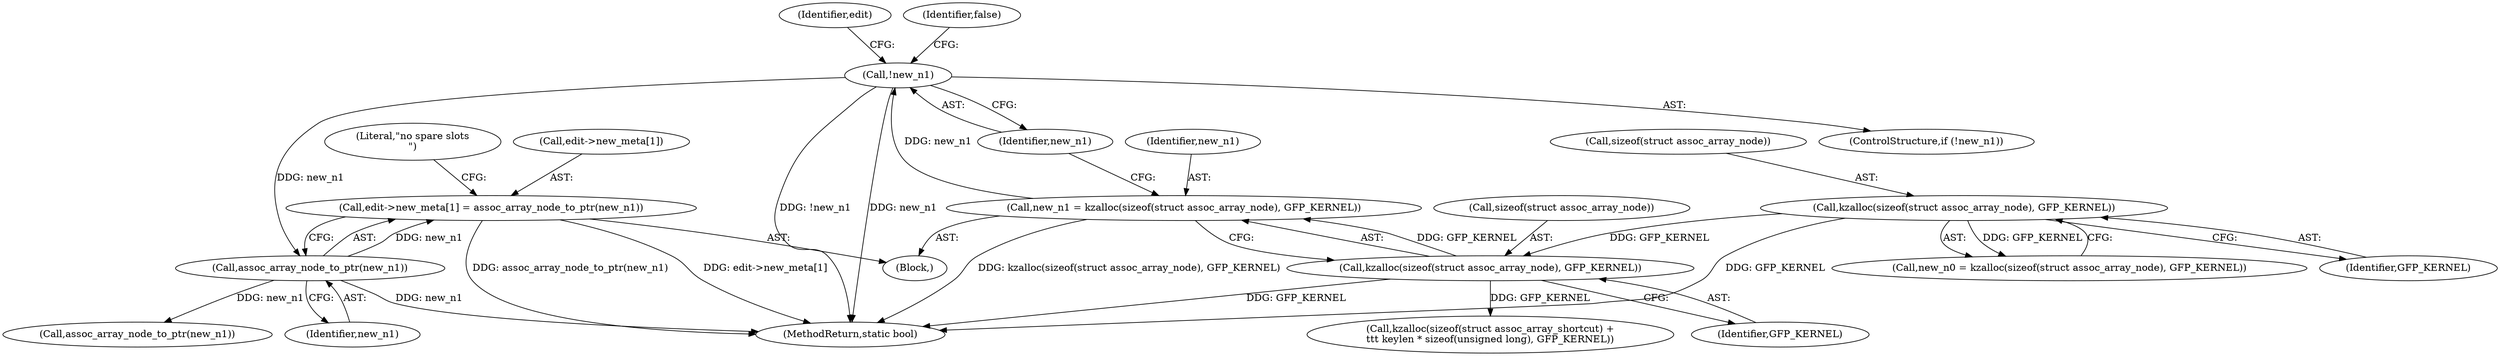 digraph "0_linux_8d4a2ec1e0b41b0cf9a0c5cd4511da7f8e4f3de2@array" {
"1000290" [label="(Call,edit->new_meta[1] = assoc_array_node_to_ptr(new_n1))"];
"1000296" [label="(Call,assoc_array_node_to_ptr(new_n1))"];
"1000286" [label="(Call,!new_n1)"];
"1000279" [label="(Call,new_n1 = kzalloc(sizeof(struct assoc_array_node), GFP_KERNEL))"];
"1000281" [label="(Call,kzalloc(sizeof(struct assoc_array_node), GFP_KERNEL))"];
"1000262" [label="(Call,kzalloc(sizeof(struct assoc_array_node), GFP_KERNEL))"];
"1000297" [label="(Identifier,new_n1)"];
"1000287" [label="(Identifier,new_n1)"];
"1000280" [label="(Identifier,new_n1)"];
"1000260" [label="(Call,new_n0 = kzalloc(sizeof(struct assoc_array_node), GFP_KERNEL))"];
"1000263" [label="(Call,sizeof(struct assoc_array_node))"];
"1000279" [label="(Call,new_n1 = kzalloc(sizeof(struct assoc_array_node), GFP_KERNEL))"];
"1000122" [label="(Block,)"];
"1000281" [label="(Call,kzalloc(sizeof(struct assoc_array_node), GFP_KERNEL))"];
"1000582" [label="(Call,assoc_array_node_to_ptr(new_n1))"];
"1001056" [label="(Call,kzalloc(sizeof(struct assoc_array_shortcut) +\n\t\t\t keylen * sizeof(unsigned long), GFP_KERNEL))"];
"1000265" [label="(Identifier,GFP_KERNEL)"];
"1000262" [label="(Call,kzalloc(sizeof(struct assoc_array_node), GFP_KERNEL))"];
"1000293" [label="(Identifier,edit)"];
"1000284" [label="(Identifier,GFP_KERNEL)"];
"1000299" [label="(Literal,\"no spare slots\n\")"];
"1000285" [label="(ControlStructure,if (!new_n1))"];
"1000291" [label="(Call,edit->new_meta[1])"];
"1000286" [label="(Call,!new_n1)"];
"1000296" [label="(Call,assoc_array_node_to_ptr(new_n1))"];
"1001248" [label="(MethodReturn,static bool)"];
"1000289" [label="(Identifier,false)"];
"1000290" [label="(Call,edit->new_meta[1] = assoc_array_node_to_ptr(new_n1))"];
"1000282" [label="(Call,sizeof(struct assoc_array_node))"];
"1000290" -> "1000122"  [label="AST: "];
"1000290" -> "1000296"  [label="CFG: "];
"1000291" -> "1000290"  [label="AST: "];
"1000296" -> "1000290"  [label="AST: "];
"1000299" -> "1000290"  [label="CFG: "];
"1000290" -> "1001248"  [label="DDG: edit->new_meta[1]"];
"1000290" -> "1001248"  [label="DDG: assoc_array_node_to_ptr(new_n1)"];
"1000296" -> "1000290"  [label="DDG: new_n1"];
"1000296" -> "1000297"  [label="CFG: "];
"1000297" -> "1000296"  [label="AST: "];
"1000296" -> "1001248"  [label="DDG: new_n1"];
"1000286" -> "1000296"  [label="DDG: new_n1"];
"1000296" -> "1000582"  [label="DDG: new_n1"];
"1000286" -> "1000285"  [label="AST: "];
"1000286" -> "1000287"  [label="CFG: "];
"1000287" -> "1000286"  [label="AST: "];
"1000289" -> "1000286"  [label="CFG: "];
"1000293" -> "1000286"  [label="CFG: "];
"1000286" -> "1001248"  [label="DDG: !new_n1"];
"1000286" -> "1001248"  [label="DDG: new_n1"];
"1000279" -> "1000286"  [label="DDG: new_n1"];
"1000279" -> "1000122"  [label="AST: "];
"1000279" -> "1000281"  [label="CFG: "];
"1000280" -> "1000279"  [label="AST: "];
"1000281" -> "1000279"  [label="AST: "];
"1000287" -> "1000279"  [label="CFG: "];
"1000279" -> "1001248"  [label="DDG: kzalloc(sizeof(struct assoc_array_node), GFP_KERNEL)"];
"1000281" -> "1000279"  [label="DDG: GFP_KERNEL"];
"1000281" -> "1000284"  [label="CFG: "];
"1000282" -> "1000281"  [label="AST: "];
"1000284" -> "1000281"  [label="AST: "];
"1000281" -> "1001248"  [label="DDG: GFP_KERNEL"];
"1000262" -> "1000281"  [label="DDG: GFP_KERNEL"];
"1000281" -> "1001056"  [label="DDG: GFP_KERNEL"];
"1000262" -> "1000260"  [label="AST: "];
"1000262" -> "1000265"  [label="CFG: "];
"1000263" -> "1000262"  [label="AST: "];
"1000265" -> "1000262"  [label="AST: "];
"1000260" -> "1000262"  [label="CFG: "];
"1000262" -> "1001248"  [label="DDG: GFP_KERNEL"];
"1000262" -> "1000260"  [label="DDG: GFP_KERNEL"];
}
